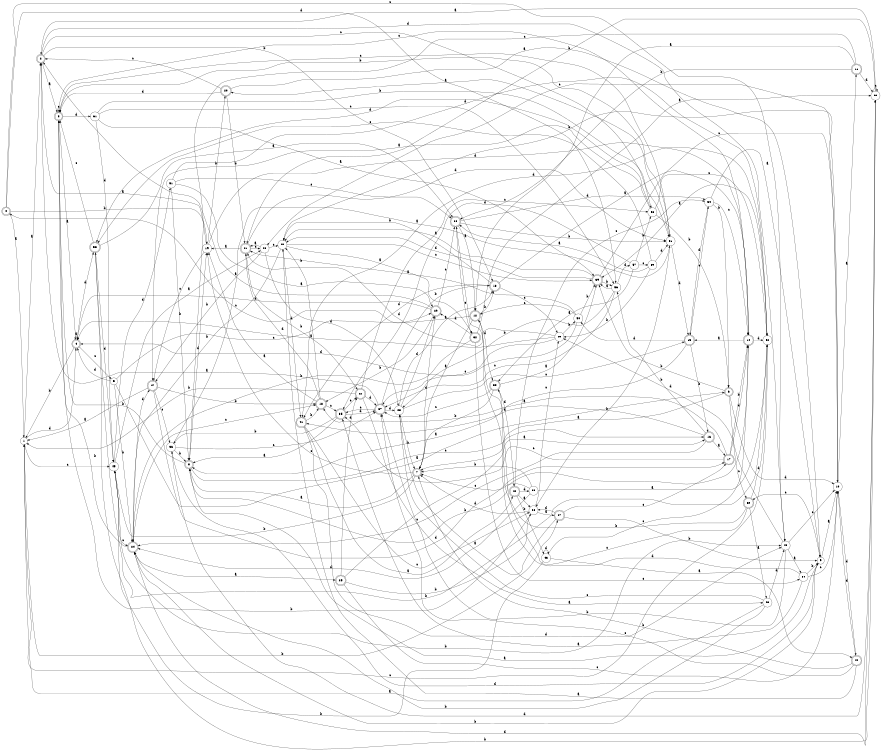 digraph n50_8 {
__start0 [label="" shape="none"];

rankdir=LR;
size="8,5";

s0 [style="rounded,filled", color="black", fillcolor="white" shape="doublecircle", label="0"];
s1 [style="filled", color="black", fillcolor="white" shape="circle", label="1"];
s2 [style="rounded,filled", color="black", fillcolor="white" shape="doublecircle", label="2"];
s3 [style="rounded,filled", color="black", fillcolor="white" shape="doublecircle", label="3"];
s4 [style="rounded,filled", color="black", fillcolor="white" shape="doublecircle", label="4"];
s5 [style="filled", color="black", fillcolor="white" shape="circle", label="5"];
s6 [style="rounded,filled", color="black", fillcolor="white" shape="doublecircle", label="6"];
s7 [style="rounded,filled", color="black", fillcolor="white" shape="doublecircle", label="7"];
s8 [style="rounded,filled", color="black", fillcolor="white" shape="doublecircle", label="8"];
s9 [style="filled", color="black", fillcolor="white" shape="circle", label="9"];
s10 [style="filled", color="black", fillcolor="white" shape="circle", label="10"];
s11 [style="rounded,filled", color="black", fillcolor="white" shape="doublecircle", label="11"];
s12 [style="rounded,filled", color="black", fillcolor="white" shape="doublecircle", label="12"];
s13 [style="rounded,filled", color="black", fillcolor="white" shape="doublecircle", label="13"];
s14 [style="rounded,filled", color="black", fillcolor="white" shape="doublecircle", label="14"];
s15 [style="rounded,filled", color="black", fillcolor="white" shape="doublecircle", label="15"];
s16 [style="rounded,filled", color="black", fillcolor="white" shape="doublecircle", label="16"];
s17 [style="rounded,filled", color="black", fillcolor="white" shape="doublecircle", label="17"];
s18 [style="rounded,filled", color="black", fillcolor="white" shape="doublecircle", label="18"];
s19 [style="filled", color="black", fillcolor="white" shape="circle", label="19"];
s20 [style="rounded,filled", color="black", fillcolor="white" shape="doublecircle", label="20"];
s21 [style="rounded,filled", color="black", fillcolor="white" shape="doublecircle", label="21"];
s22 [style="rounded,filled", color="black", fillcolor="white" shape="doublecircle", label="22"];
s23 [style="filled", color="black", fillcolor="white" shape="circle", label="23"];
s24 [style="rounded,filled", color="black", fillcolor="white" shape="doublecircle", label="24"];
s25 [style="rounded,filled", color="black", fillcolor="white" shape="doublecircle", label="25"];
s26 [style="filled", color="black", fillcolor="white" shape="circle", label="26"];
s27 [style="rounded,filled", color="black", fillcolor="white" shape="doublecircle", label="27"];
s28 [style="filled", color="black", fillcolor="white" shape="circle", label="28"];
s29 [style="rounded,filled", color="black", fillcolor="white" shape="doublecircle", label="29"];
s30 [style="rounded,filled", color="black", fillcolor="white" shape="doublecircle", label="30"];
s31 [style="filled", color="black", fillcolor="white" shape="circle", label="31"];
s32 [style="rounded,filled", color="black", fillcolor="white" shape="doublecircle", label="32"];
s33 [style="filled", color="black", fillcolor="white" shape="circle", label="33"];
s34 [style="filled", color="black", fillcolor="white" shape="circle", label="34"];
s35 [style="rounded,filled", color="black", fillcolor="white" shape="doublecircle", label="35"];
s36 [style="filled", color="black", fillcolor="white" shape="circle", label="36"];
s37 [style="rounded,filled", color="black", fillcolor="white" shape="doublecircle", label="37"];
s38 [style="rounded,filled", color="black", fillcolor="white" shape="doublecircle", label="38"];
s39 [style="rounded,filled", color="black", fillcolor="white" shape="doublecircle", label="39"];
s40 [style="filled", color="black", fillcolor="white" shape="circle", label="40"];
s41 [style="rounded,filled", color="black", fillcolor="white" shape="doublecircle", label="41"];
s42 [style="rounded,filled", color="black", fillcolor="white" shape="doublecircle", label="42"];
s43 [style="filled", color="black", fillcolor="white" shape="circle", label="43"];
s44 [style="rounded,filled", color="black", fillcolor="white" shape="doublecircle", label="44"];
s45 [style="filled", color="black", fillcolor="white" shape="circle", label="45"];
s46 [style="filled", color="black", fillcolor="white" shape="circle", label="46"];
s47 [style="rounded,filled", color="black", fillcolor="white" shape="doublecircle", label="47"];
s48 [style="filled", color="black", fillcolor="white" shape="circle", label="48"];
s49 [style="filled", color="black", fillcolor="white" shape="circle", label="49"];
s50 [style="filled", color="black", fillcolor="white" shape="circle", label="50"];
s51 [style="filled", color="black", fillcolor="white" shape="circle", label="51"];
s52 [style="filled", color="black", fillcolor="white" shape="circle", label="52"];
s53 [style="rounded,filled", color="black", fillcolor="white" shape="doublecircle", label="53"];
s54 [style="filled", color="black", fillcolor="white" shape="circle", label="54"];
s55 [style="filled", color="black", fillcolor="white" shape="circle", label="55"];
s56 [style="filled", color="black", fillcolor="white" shape="circle", label="56"];
s57 [style="filled", color="black", fillcolor="white" shape="circle", label="57"];
s58 [style="filled", color="black", fillcolor="white" shape="circle", label="58"];
s59 [style="filled", color="black", fillcolor="white" shape="circle", label="59"];
s60 [style="rounded,filled", color="black", fillcolor="white" shape="doublecircle", label="60"];
s61 [style="filled", color="black", fillcolor="white" shape="circle", label="61"];
s0 -> s1 [label="a"];
s0 -> s19 [label="b"];
s0 -> s48 [label="c"];
s0 -> s56 [label="d"];
s1 -> s2 [label="a"];
s1 -> s27 [label="b"];
s1 -> s45 [label="c"];
s1 -> s4 [label="d"];
s2 -> s3 [label="a"];
s2 -> s13 [label="b"];
s2 -> s58 [label="c"];
s2 -> s48 [label="d"];
s3 -> s4 [label="a"];
s3 -> s31 [label="b"];
s3 -> s3 [label="c"];
s3 -> s61 [label="d"];
s4 -> s4 [label="a"];
s4 -> s1 [label="b"];
s4 -> s5 [label="c"];
s4 -> s53 [label="d"];
s5 -> s6 [label="a"];
s5 -> s24 [label="b"];
s5 -> s29 [label="c"];
s5 -> s4 [label="d"];
s6 -> s7 [label="a"];
s6 -> s39 [label="b"];
s6 -> s60 [label="c"];
s6 -> s10 [label="d"];
s7 -> s8 [label="a"];
s7 -> s45 [label="b"];
s7 -> s19 [label="c"];
s7 -> s29 [label="d"];
s8 -> s9 [label="a"];
s8 -> s3 [label="b"];
s8 -> s16 [label="c"];
s8 -> s19 [label="d"];
s9 -> s10 [label="a"];
s9 -> s24 [label="b"];
s9 -> s60 [label="c"];
s9 -> s36 [label="d"];
s10 -> s11 [label="a"];
s10 -> s40 [label="b"];
s10 -> s46 [label="c"];
s10 -> s44 [label="d"];
s11 -> s12 [label="a"];
s11 -> s30 [label="b"];
s11 -> s8 [label="c"];
s11 -> s33 [label="d"];
s12 -> s7 [label="a"];
s12 -> s13 [label="b"];
s12 -> s0 [label="c"];
s12 -> s38 [label="d"];
s13 -> s14 [label="a"];
s13 -> s40 [label="b"];
s13 -> s49 [label="c"];
s13 -> s41 [label="d"];
s14 -> s15 [label="a"];
s14 -> s8 [label="b"];
s14 -> s3 [label="c"];
s14 -> s52 [label="d"];
s15 -> s8 [label="a"];
s15 -> s16 [label="b"];
s15 -> s54 [label="c"];
s15 -> s50 [label="d"];
s16 -> s17 [label="a"];
s16 -> s56 [label="b"];
s16 -> s24 [label="c"];
s16 -> s41 [label="d"];
s17 -> s18 [label="a"];
s17 -> s14 [label="b"];
s17 -> s35 [label="c"];
s17 -> s14 [label="d"];
s18 -> s19 [label="a"];
s18 -> s40 [label="b"];
s18 -> s35 [label="c"];
s18 -> s21 [label="d"];
s19 -> s2 [label="a"];
s19 -> s20 [label="b"];
s19 -> s47 [label="c"];
s19 -> s14 [label="d"];
s20 -> s9 [label="a"];
s20 -> s21 [label="b"];
s20 -> s2 [label="c"];
s20 -> s3 [label="d"];
s21 -> s19 [label="a"];
s21 -> s22 [label="b"];
s21 -> s46 [label="c"];
s21 -> s31 [label="d"];
s22 -> s23 [label="a"];
s22 -> s1 [label="b"];
s22 -> s58 [label="c"];
s22 -> s37 [label="d"];
s23 -> s1 [label="a"];
s23 -> s24 [label="b"];
s23 -> s28 [label="c"];
s23 -> s48 [label="d"];
s24 -> s25 [label="a"];
s24 -> s3 [label="b"];
s24 -> s18 [label="c"];
s24 -> s47 [label="d"];
s25 -> s16 [label="a"];
s25 -> s26 [label="b"];
s25 -> s10 [label="c"];
s25 -> s22 [label="d"];
s26 -> s27 [label="a"];
s26 -> s3 [label="b"];
s26 -> s49 [label="c"];
s26 -> s7 [label="d"];
s27 -> s28 [label="a"];
s27 -> s9 [label="b"];
s27 -> s17 [label="c"];
s27 -> s26 [label="d"];
s28 -> s13 [label="a"];
s28 -> s7 [label="b"];
s28 -> s15 [label="c"];
s28 -> s29 [label="d"];
s29 -> s2 [label="a"];
s29 -> s18 [label="b"];
s29 -> s30 [label="c"];
s29 -> s4 [label="d"];
s30 -> s12 [label="a"];
s30 -> s31 [label="b"];
s30 -> s32 [label="c"];
s30 -> s54 [label="d"];
s31 -> s20 [label="a"];
s31 -> s26 [label="b"];
s31 -> s3 [label="c"];
s31 -> s15 [label="d"];
s32 -> s33 [label="a"];
s32 -> s24 [label="b"];
s32 -> s34 [label="c"];
s32 -> s29 [label="d"];
s33 -> s2 [label="a"];
s33 -> s21 [label="b"];
s33 -> s33 [label="c"];
s33 -> s24 [label="d"];
s34 -> s35 [label="a"];
s34 -> s9 [label="b"];
s34 -> s10 [label="c"];
s34 -> s38 [label="d"];
s35 -> s8 [label="a"];
s35 -> s36 [label="b"];
s35 -> s22 [label="c"];
s35 -> s37 [label="d"];
s36 -> s31 [label="a"];
s36 -> s8 [label="b"];
s36 -> s37 [label="c"];
s36 -> s33 [label="d"];
s37 -> s2 [label="a"];
s37 -> s13 [label="b"];
s37 -> s35 [label="c"];
s37 -> s28 [label="d"];
s38 -> s39 [label="a"];
s38 -> s7 [label="b"];
s38 -> s37 [label="c"];
s38 -> s42 [label="d"];
s39 -> s40 [label="a"];
s39 -> s56 [label="b"];
s39 -> s10 [label="c"];
s39 -> s40 [label="d"];
s40 -> s32 [label="a"];
s40 -> s24 [label="b"];
s40 -> s39 [label="c"];
s40 -> s41 [label="d"];
s41 -> s42 [label="a"];
s41 -> s18 [label="b"];
s41 -> s26 [label="c"];
s41 -> s48 [label="d"];
s42 -> s26 [label="a"];
s42 -> s43 [label="b"];
s42 -> s54 [label="c"];
s42 -> s55 [label="d"];
s43 -> s44 [label="a"];
s43 -> s45 [label="b"];
s43 -> s14 [label="c"];
s43 -> s43 [label="d"];
s44 -> s40 [label="a"];
s44 -> s7 [label="b"];
s44 -> s37 [label="c"];
s44 -> s10 [label="d"];
s45 -> s46 [label="a"];
s45 -> s48 [label="b"];
s45 -> s24 [label="c"];
s45 -> s51 [label="d"];
s46 -> s21 [label="a"];
s46 -> s47 [label="b"];
s46 -> s40 [label="c"];
s46 -> s28 [label="d"];
s47 -> s1 [label="a"];
s47 -> s18 [label="b"];
s47 -> s36 [label="c"];
s47 -> s17 [label="d"];
s48 -> s34 [label="a"];
s48 -> s37 [label="b"];
s48 -> s10 [label="c"];
s48 -> s49 [label="d"];
s49 -> s4 [label="a"];
s49 -> s50 [label="b"];
s49 -> s37 [label="c"];
s49 -> s21 [label="d"];
s50 -> s21 [label="a"];
s50 -> s39 [label="b"];
s50 -> s12 [label="c"];
s50 -> s4 [label="d"];
s51 -> s29 [label="a"];
s51 -> s8 [label="b"];
s51 -> s30 [label="c"];
s51 -> s52 [label="d"];
s52 -> s39 [label="a"];
s52 -> s53 [label="b"];
s52 -> s1 [label="c"];
s52 -> s41 [label="d"];
s53 -> s30 [label="a"];
s53 -> s33 [label="b"];
s53 -> s3 [label="c"];
s53 -> s45 [label="d"];
s54 -> s9 [label="a"];
s54 -> s6 [label="b"];
s54 -> s14 [label="c"];
s54 -> s15 [label="d"];
s55 -> s52 [label="a"];
s55 -> s7 [label="b"];
s55 -> s7 [label="c"];
s55 -> s24 [label="d"];
s56 -> s39 [label="a"];
s56 -> s28 [label="b"];
s56 -> s37 [label="c"];
s56 -> s57 [label="d"];
s57 -> s38 [label="a"];
s57 -> s58 [label="b"];
s57 -> s59 [label="c"];
s57 -> s35 [label="d"];
s58 -> s47 [label="a"];
s58 -> s6 [label="b"];
s58 -> s52 [label="c"];
s58 -> s53 [label="d"];
s59 -> s30 [label="a"];
s59 -> s49 [label="b"];
s59 -> s53 [label="c"];
s59 -> s31 [label="d"];
s60 -> s23 [label="a"];
s60 -> s12 [label="b"];
s60 -> s30 [label="c"];
s60 -> s52 [label="d"];
s61 -> s39 [label="a"];
s61 -> s31 [label="b"];
s61 -> s56 [label="c"];
s61 -> s45 [label="d"];

}